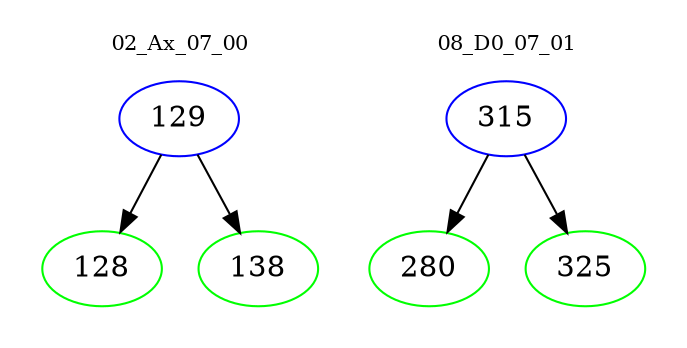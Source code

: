 digraph{
subgraph cluster_0 {
color = white
label = "02_Ax_07_00";
fontsize=10;
T0_129 [label="129", color="blue"]
T0_129 -> T0_128 [color="black"]
T0_128 [label="128", color="green"]
T0_129 -> T0_138 [color="black"]
T0_138 [label="138", color="green"]
}
subgraph cluster_1 {
color = white
label = "08_D0_07_01";
fontsize=10;
T1_315 [label="315", color="blue"]
T1_315 -> T1_280 [color="black"]
T1_280 [label="280", color="green"]
T1_315 -> T1_325 [color="black"]
T1_325 [label="325", color="green"]
}
}
